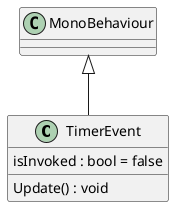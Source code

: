 @startuml
class TimerEvent {
    isInvoked : bool = false
    Update() : void
}
MonoBehaviour <|-- TimerEvent
@enduml
